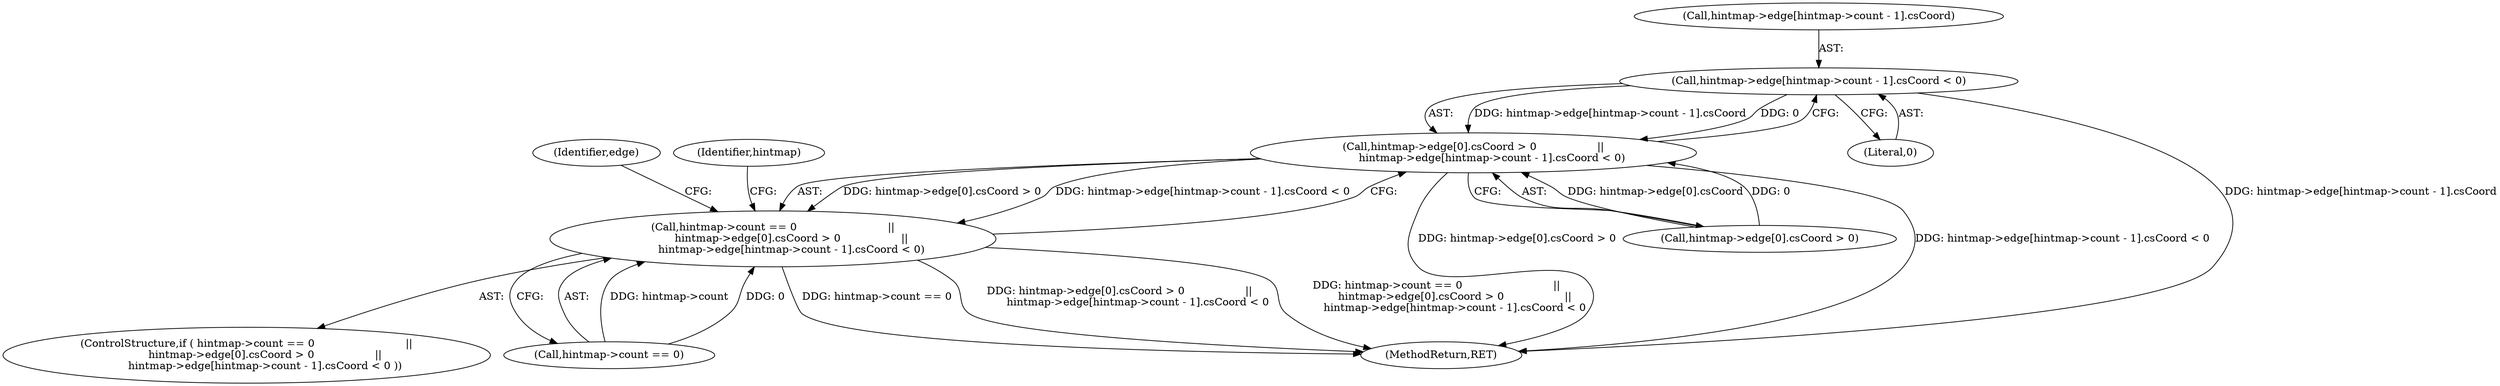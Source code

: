 digraph "0_savannah_2cdc4562f873237f1c77d43540537c7a721d3fd8@array" {
"1000371" [label="(Call,hintmap->edge[hintmap->count - 1].csCoord < 0)"];
"1000361" [label="(Call,hintmap->edge[0].csCoord > 0                  ||\n           hintmap->edge[hintmap->count - 1].csCoord < 0)"];
"1000355" [label="(Call,hintmap->count == 0                           ||\n           hintmap->edge[0].csCoord > 0                  ||\n           hintmap->edge[hintmap->count - 1].csCoord < 0)"];
"1000389" [label="(Identifier,edge)"];
"1000362" [label="(Call,hintmap->edge[0].csCoord > 0)"];
"1000372" [label="(Call,hintmap->edge[hintmap->count - 1].csCoord)"];
"1000361" [label="(Call,hintmap->edge[0].csCoord > 0                  ||\n           hintmap->edge[hintmap->count - 1].csCoord < 0)"];
"1000355" [label="(Call,hintmap->count == 0                           ||\n           hintmap->edge[0].csCoord > 0                  ||\n           hintmap->edge[hintmap->count - 1].csCoord < 0)"];
"1000356" [label="(Call,hintmap->count == 0)"];
"1000383" [label="(Literal,0)"];
"1000489" [label="(Identifier,hintmap)"];
"1000354" [label="(ControlStructure,if ( hintmap->count == 0                           ||\n           hintmap->edge[0].csCoord > 0                  ||\n           hintmap->edge[hintmap->count - 1].csCoord < 0 ))"];
"1000371" [label="(Call,hintmap->edge[hintmap->count - 1].csCoord < 0)"];
"1000574" [label="(MethodReturn,RET)"];
"1000371" -> "1000361"  [label="AST: "];
"1000371" -> "1000383"  [label="CFG: "];
"1000372" -> "1000371"  [label="AST: "];
"1000383" -> "1000371"  [label="AST: "];
"1000361" -> "1000371"  [label="CFG: "];
"1000371" -> "1000574"  [label="DDG: hintmap->edge[hintmap->count - 1].csCoord"];
"1000371" -> "1000361"  [label="DDG: hintmap->edge[hintmap->count - 1].csCoord"];
"1000371" -> "1000361"  [label="DDG: 0"];
"1000361" -> "1000355"  [label="AST: "];
"1000361" -> "1000362"  [label="CFG: "];
"1000362" -> "1000361"  [label="AST: "];
"1000355" -> "1000361"  [label="CFG: "];
"1000361" -> "1000574"  [label="DDG: hintmap->edge[0].csCoord > 0"];
"1000361" -> "1000574"  [label="DDG: hintmap->edge[hintmap->count - 1].csCoord < 0"];
"1000361" -> "1000355"  [label="DDG: hintmap->edge[0].csCoord > 0"];
"1000361" -> "1000355"  [label="DDG: hintmap->edge[hintmap->count - 1].csCoord < 0"];
"1000362" -> "1000361"  [label="DDG: hintmap->edge[0].csCoord"];
"1000362" -> "1000361"  [label="DDG: 0"];
"1000355" -> "1000354"  [label="AST: "];
"1000355" -> "1000356"  [label="CFG: "];
"1000356" -> "1000355"  [label="AST: "];
"1000389" -> "1000355"  [label="CFG: "];
"1000489" -> "1000355"  [label="CFG: "];
"1000355" -> "1000574"  [label="DDG: hintmap->count == 0"];
"1000355" -> "1000574"  [label="DDG: hintmap->edge[0].csCoord > 0                  ||\n           hintmap->edge[hintmap->count - 1].csCoord < 0"];
"1000355" -> "1000574"  [label="DDG: hintmap->count == 0                           ||\n           hintmap->edge[0].csCoord > 0                  ||\n           hintmap->edge[hintmap->count - 1].csCoord < 0"];
"1000356" -> "1000355"  [label="DDG: hintmap->count"];
"1000356" -> "1000355"  [label="DDG: 0"];
}
